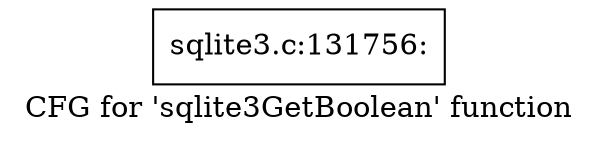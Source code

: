 digraph "CFG for 'sqlite3GetBoolean' function" {
	label="CFG for 'sqlite3GetBoolean' function";

	Node0x55c0fb897720 [shape=record,label="{sqlite3.c:131756:}"];
}
